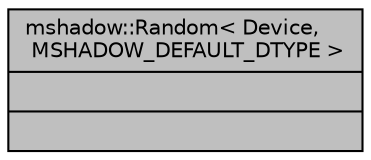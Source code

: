 digraph "mshadow::Random&lt; Device, MSHADOW_DEFAULT_DTYPE &gt;"
{
 // LATEX_PDF_SIZE
  edge [fontname="Helvetica",fontsize="10",labelfontname="Helvetica",labelfontsize="10"];
  node [fontname="Helvetica",fontsize="10",shape=record];
  Node1 [label="{mshadow::Random\< Device,\l MSHADOW_DEFAULT_DTYPE \>\n||}",height=0.2,width=0.4,color="black", fillcolor="grey75", style="filled", fontcolor="black",tooltip="random number generator"];
}
